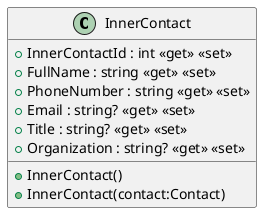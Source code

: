 @startuml
class InnerContact {
    + InnerContactId : int <<get>> <<set>>
    + FullName : string <<get>> <<set>>
    + PhoneNumber : string <<get>> <<set>>
    + Email : string? <<get>> <<set>>
    + Title : string? <<get>> <<set>>
    + Organization : string? <<get>> <<set>>
    + InnerContact()
    + InnerContact(contact:Contact)
}
@enduml
